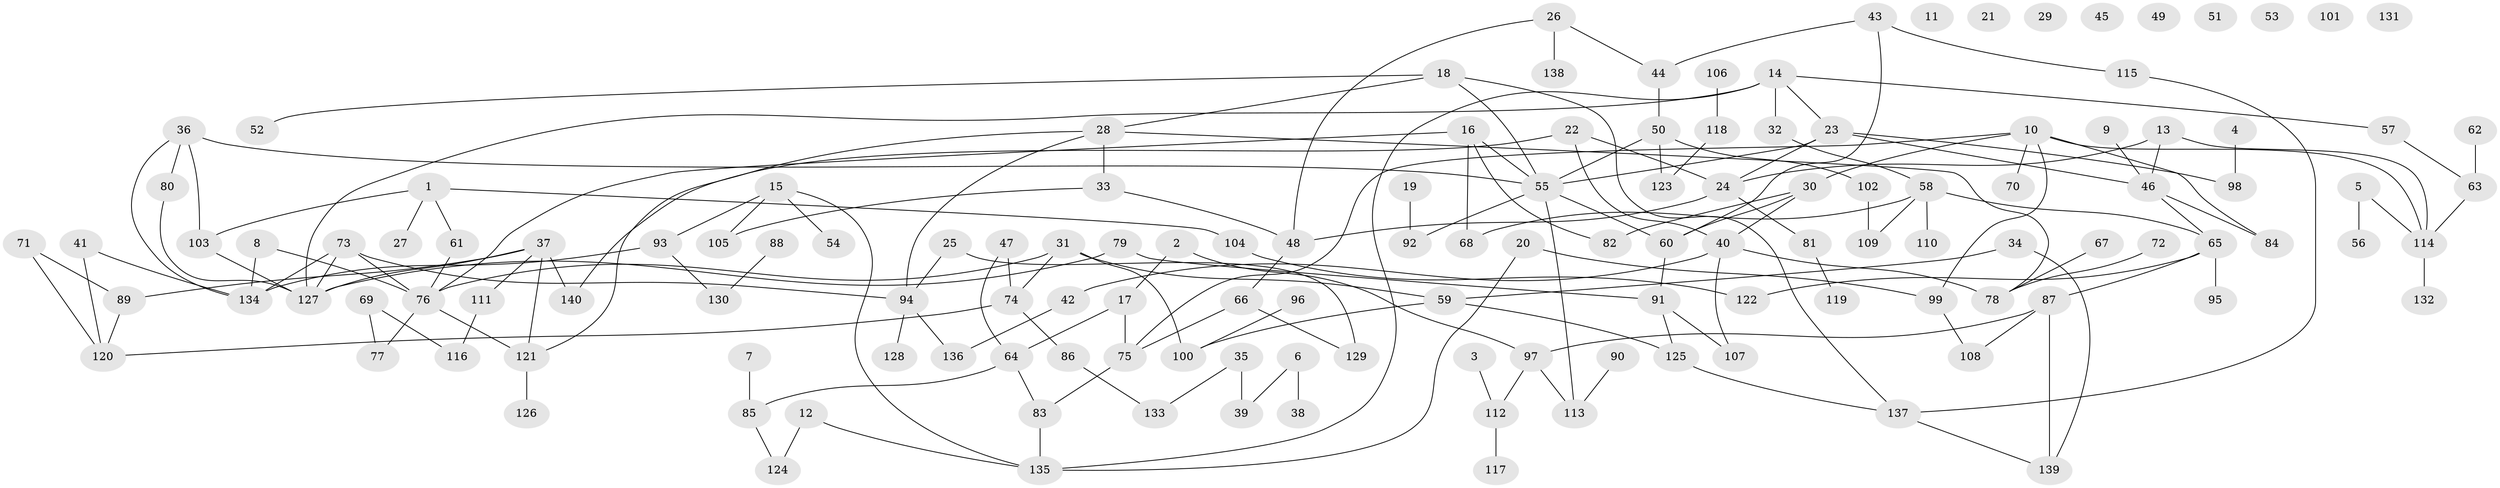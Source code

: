 // coarse degree distribution, {0: 0.10714285714285714, 4: 0.11904761904761904, 1: 0.21428571428571427, 7: 0.03571428571428571, 3: 0.07142857142857142, 2: 0.3333333333333333, 8: 0.023809523809523808, 6: 0.047619047619047616, 5: 0.03571428571428571, 10: 0.011904761904761904}
// Generated by graph-tools (version 1.1) at 2025/42/03/04/25 21:42:26]
// undirected, 140 vertices, 179 edges
graph export_dot {
graph [start="1"]
  node [color=gray90,style=filled];
  1;
  2;
  3;
  4;
  5;
  6;
  7;
  8;
  9;
  10;
  11;
  12;
  13;
  14;
  15;
  16;
  17;
  18;
  19;
  20;
  21;
  22;
  23;
  24;
  25;
  26;
  27;
  28;
  29;
  30;
  31;
  32;
  33;
  34;
  35;
  36;
  37;
  38;
  39;
  40;
  41;
  42;
  43;
  44;
  45;
  46;
  47;
  48;
  49;
  50;
  51;
  52;
  53;
  54;
  55;
  56;
  57;
  58;
  59;
  60;
  61;
  62;
  63;
  64;
  65;
  66;
  67;
  68;
  69;
  70;
  71;
  72;
  73;
  74;
  75;
  76;
  77;
  78;
  79;
  80;
  81;
  82;
  83;
  84;
  85;
  86;
  87;
  88;
  89;
  90;
  91;
  92;
  93;
  94;
  95;
  96;
  97;
  98;
  99;
  100;
  101;
  102;
  103;
  104;
  105;
  106;
  107;
  108;
  109;
  110;
  111;
  112;
  113;
  114;
  115;
  116;
  117;
  118;
  119;
  120;
  121;
  122;
  123;
  124;
  125;
  126;
  127;
  128;
  129;
  130;
  131;
  132;
  133;
  134;
  135;
  136;
  137;
  138;
  139;
  140;
  1 -- 27;
  1 -- 61;
  1 -- 103;
  1 -- 104;
  2 -- 17;
  2 -- 97;
  3 -- 112;
  4 -- 98;
  5 -- 56;
  5 -- 114;
  6 -- 38;
  6 -- 39;
  7 -- 85;
  8 -- 76;
  8 -- 134;
  9 -- 46;
  10 -- 30;
  10 -- 70;
  10 -- 75;
  10 -- 84;
  10 -- 99;
  10 -- 114;
  12 -- 124;
  12 -- 135;
  13 -- 24;
  13 -- 46;
  13 -- 114;
  14 -- 23;
  14 -- 32;
  14 -- 57;
  14 -- 127;
  14 -- 135;
  15 -- 54;
  15 -- 93;
  15 -- 105;
  15 -- 135;
  16 -- 55;
  16 -- 68;
  16 -- 76;
  16 -- 82;
  17 -- 64;
  17 -- 75;
  18 -- 28;
  18 -- 52;
  18 -- 55;
  18 -- 137;
  19 -- 92;
  20 -- 99;
  20 -- 135;
  22 -- 24;
  22 -- 40;
  22 -- 140;
  23 -- 24;
  23 -- 46;
  23 -- 55;
  23 -- 98;
  24 -- 48;
  24 -- 81;
  25 -- 94;
  25 -- 129;
  26 -- 44;
  26 -- 48;
  26 -- 138;
  28 -- 33;
  28 -- 78;
  28 -- 94;
  28 -- 121;
  30 -- 40;
  30 -- 60;
  30 -- 82;
  31 -- 59;
  31 -- 74;
  31 -- 76;
  31 -- 100;
  32 -- 58;
  33 -- 48;
  33 -- 105;
  34 -- 59;
  34 -- 139;
  35 -- 39;
  35 -- 133;
  36 -- 55;
  36 -- 80;
  36 -- 103;
  36 -- 134;
  37 -- 89;
  37 -- 111;
  37 -- 121;
  37 -- 127;
  37 -- 140;
  40 -- 42;
  40 -- 78;
  40 -- 107;
  41 -- 120;
  41 -- 134;
  42 -- 136;
  43 -- 44;
  43 -- 60;
  43 -- 115;
  44 -- 50;
  46 -- 65;
  46 -- 84;
  47 -- 64;
  47 -- 74;
  48 -- 66;
  50 -- 55;
  50 -- 102;
  50 -- 123;
  55 -- 60;
  55 -- 92;
  55 -- 113;
  57 -- 63;
  58 -- 65;
  58 -- 68;
  58 -- 109;
  58 -- 110;
  59 -- 100;
  59 -- 125;
  60 -- 91;
  61 -- 76;
  62 -- 63;
  63 -- 114;
  64 -- 83;
  64 -- 85;
  65 -- 87;
  65 -- 95;
  65 -- 122;
  66 -- 75;
  66 -- 129;
  67 -- 78;
  69 -- 77;
  69 -- 116;
  71 -- 89;
  71 -- 120;
  72 -- 78;
  73 -- 76;
  73 -- 94;
  73 -- 127;
  73 -- 134;
  74 -- 86;
  74 -- 120;
  75 -- 83;
  76 -- 77;
  76 -- 121;
  79 -- 91;
  79 -- 127;
  80 -- 127;
  81 -- 119;
  83 -- 135;
  85 -- 124;
  86 -- 133;
  87 -- 97;
  87 -- 108;
  87 -- 139;
  88 -- 130;
  89 -- 120;
  90 -- 113;
  91 -- 107;
  91 -- 125;
  93 -- 130;
  93 -- 134;
  94 -- 128;
  94 -- 136;
  96 -- 100;
  97 -- 112;
  97 -- 113;
  99 -- 108;
  102 -- 109;
  103 -- 127;
  104 -- 122;
  106 -- 118;
  111 -- 116;
  112 -- 117;
  114 -- 132;
  115 -- 137;
  118 -- 123;
  121 -- 126;
  125 -- 137;
  137 -- 139;
}
